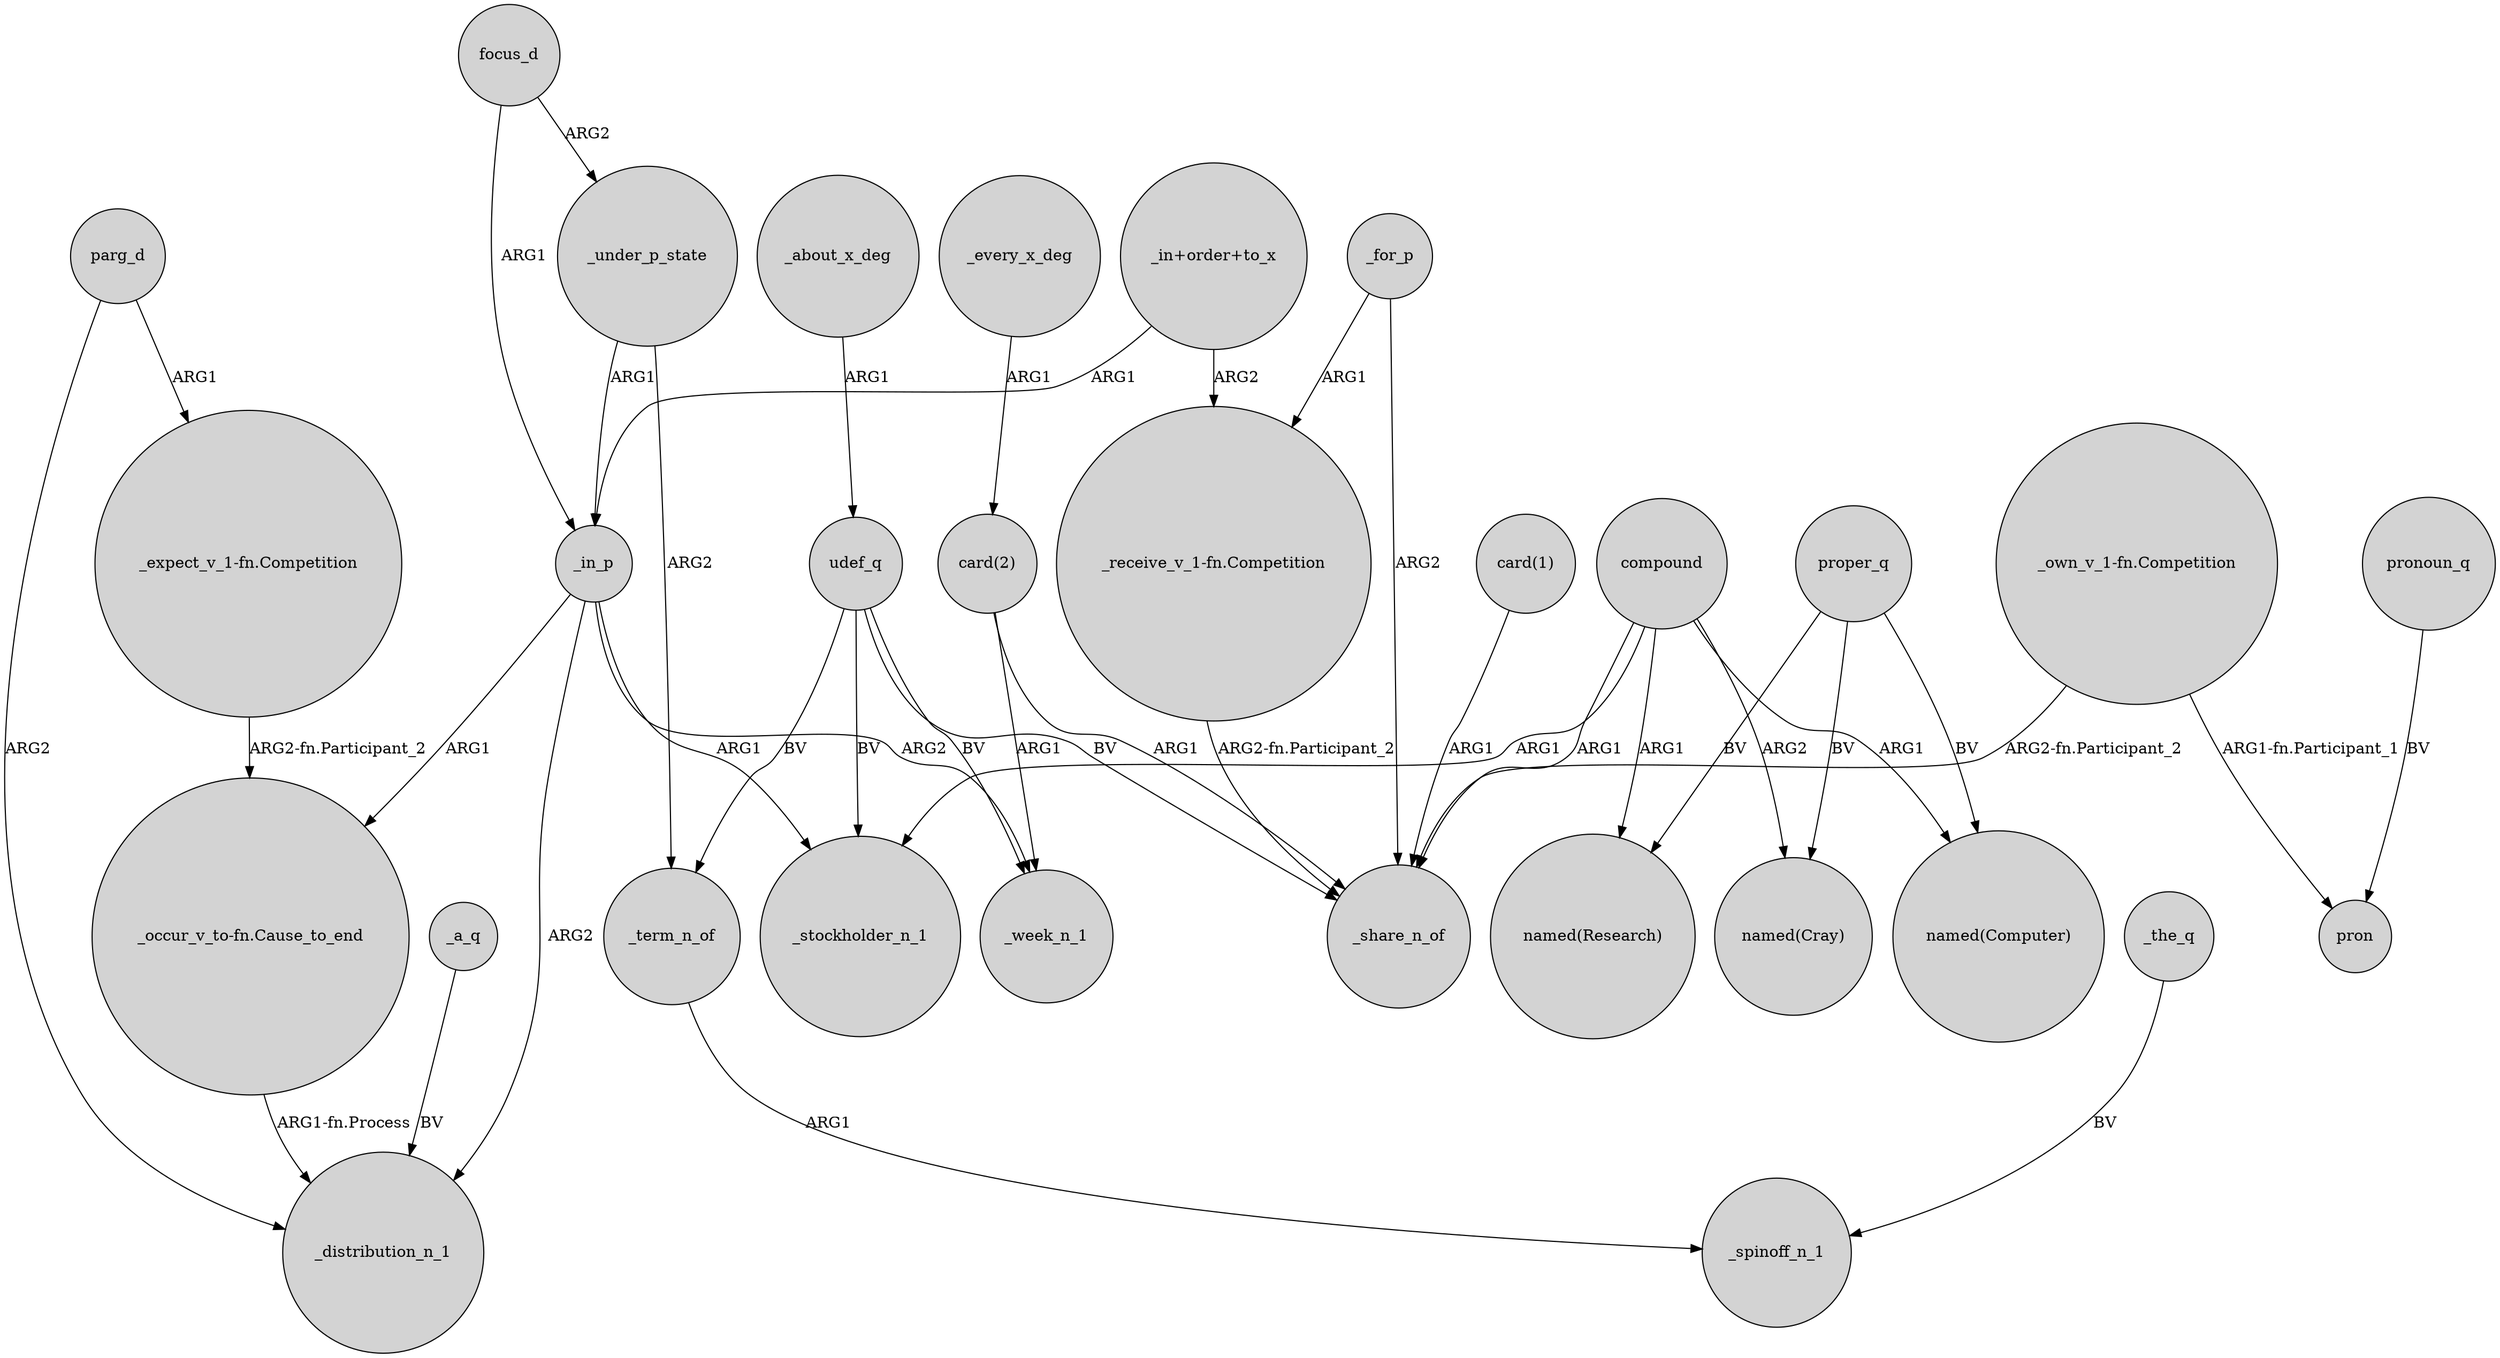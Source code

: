 digraph {
	node [shape=circle style=filled]
	focus_d -> _under_p_state [label=ARG2]
	_a_q -> _distribution_n_1 [label=BV]
	_for_p -> _share_n_of [label=ARG2]
	_in_p -> _week_n_1 [label=ARG2]
	_in_p -> _distribution_n_1 [label=ARG2]
	proper_q -> "named(Computer)" [label=BV]
	_term_n_of -> _spinoff_n_1 [label=ARG1]
	compound -> "named(Cray)" [label=ARG2]
	compound -> "named(Computer)" [label=ARG1]
	"_own_v_1-fn.Competition" -> pron [label="ARG1-fn.Participant_1"]
	"card(2)" -> _week_n_1 [label=ARG1]
	"card(2)" -> _share_n_of [label=ARG1]
	proper_q -> "named(Research)" [label=BV]
	compound -> _share_n_of [label=ARG1]
	_about_x_deg -> udef_q [label=ARG1]
	_under_p_state -> _term_n_of [label=ARG2]
	"card(1)" -> _share_n_of [label=ARG1]
	udef_q -> _week_n_1 [label=BV]
	parg_d -> "_expect_v_1-fn.Competition" [label=ARG1]
	"_in+order+to_x" -> "_receive_v_1-fn.Competition" [label=ARG2]
	_the_q -> _spinoff_n_1 [label=BV]
	_in_p -> _stockholder_n_1 [label=ARG1]
	focus_d -> _in_p [label=ARG1]
	compound -> _stockholder_n_1 [label=ARG1]
	_in_p -> "_occur_v_to-fn.Cause_to_end" [label=ARG1]
	_every_x_deg -> "card(2)" [label=ARG1]
	"_occur_v_to-fn.Cause_to_end" -> _distribution_n_1 [label="ARG1-fn.Process"]
	udef_q -> _stockholder_n_1 [label=BV]
	udef_q -> _term_n_of [label=BV]
	"_in+order+to_x" -> _in_p [label=ARG1]
	udef_q -> _share_n_of [label=BV]
	_under_p_state -> _in_p [label=ARG1]
	_for_p -> "_receive_v_1-fn.Competition" [label=ARG1]
	compound -> "named(Research)" [label=ARG1]
	pronoun_q -> pron [label=BV]
	"_own_v_1-fn.Competition" -> _share_n_of [label="ARG2-fn.Participant_2"]
	"_expect_v_1-fn.Competition" -> "_occur_v_to-fn.Cause_to_end" [label="ARG2-fn.Participant_2"]
	proper_q -> "named(Cray)" [label=BV]
	"_receive_v_1-fn.Competition" -> _share_n_of [label="ARG2-fn.Participant_2"]
	parg_d -> _distribution_n_1 [label=ARG2]
}
